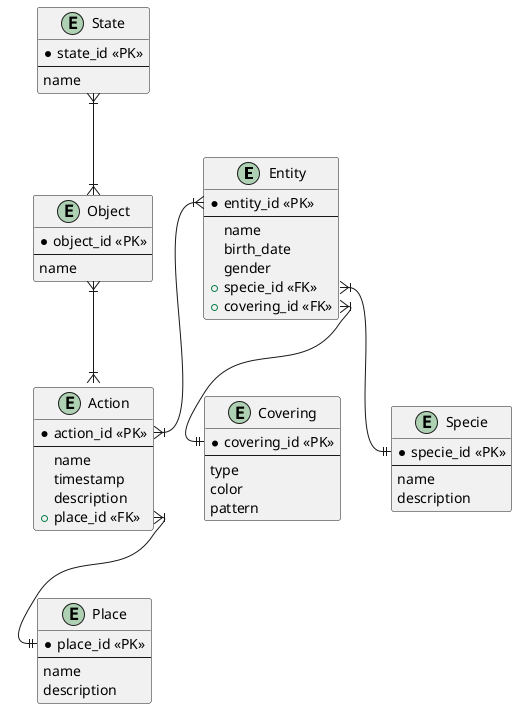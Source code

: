 @startuml name
entity Entity {
   * entity_id «PK»
   ---
   name
   birth_date
   gender
   + specie_id «FK»
   + covering_id «FK»
}

entity Covering {
   * covering_id «PK»
   ---
   type
   color
   pattern
}

entity Action {
   * action_id «PK»
   ---
   name
   timestamp
   description
   + place_id «FK»
}

entity Place {
   * place_id «PK»
   ---
   name
   description
}

entity Object {
   * object_id «PK»
   ---
   name
}

entity State {
   * state_id «PK»
   ---
   name
}

entity Specie {
   * specie_id «PK»
   ---
   name
   description
}

Entity::specie_id }|--|| Specie::specie_id
Entity::covering_id }|--|| Covering::covering_id
Entity::entity_id }|--|{ Action::action_id
State }|--|{ Object
Action::place_id }|--|| Place::place_id
Object }|--|{ Action
@enduml